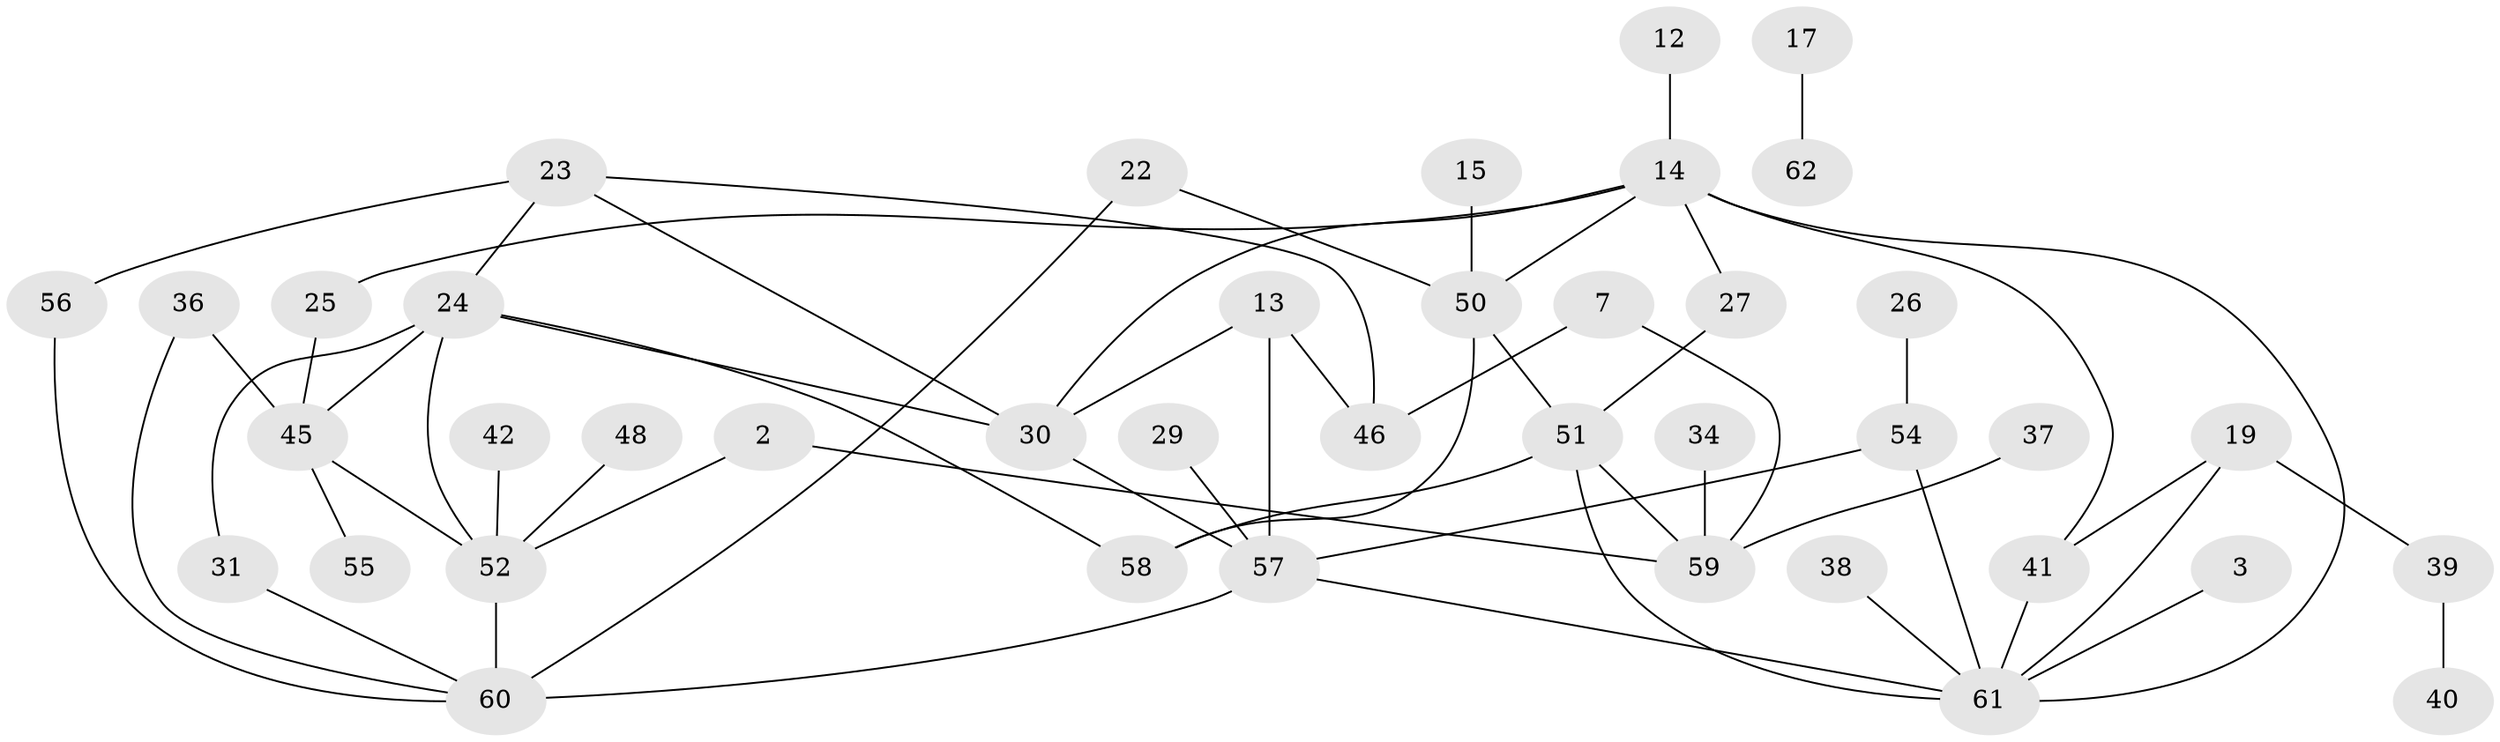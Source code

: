 // original degree distribution, {2: 0.2682926829268293, 0: 0.15447154471544716, 5: 0.032520325203252036, 3: 0.16260162601626016, 4: 0.12195121951219512, 1: 0.25203252032520324, 7: 0.008130081300813009}
// Generated by graph-tools (version 1.1) at 2025/25/03/09/25 03:25:23]
// undirected, 41 vertices, 59 edges
graph export_dot {
graph [start="1"]
  node [color=gray90,style=filled];
  2;
  3;
  7;
  12;
  13;
  14;
  15;
  17;
  19;
  22;
  23;
  24;
  25;
  26;
  27;
  29;
  30;
  31;
  34;
  36;
  37;
  38;
  39;
  40;
  41;
  42;
  45;
  46;
  48;
  50;
  51;
  52;
  54;
  55;
  56;
  57;
  58;
  59;
  60;
  61;
  62;
  2 -- 52 [weight=1.0];
  2 -- 59 [weight=1.0];
  3 -- 61 [weight=1.0];
  7 -- 46 [weight=1.0];
  7 -- 59 [weight=1.0];
  12 -- 14 [weight=1.0];
  13 -- 30 [weight=1.0];
  13 -- 46 [weight=1.0];
  13 -- 57 [weight=1.0];
  14 -- 25 [weight=1.0];
  14 -- 27 [weight=1.0];
  14 -- 30 [weight=1.0];
  14 -- 41 [weight=1.0];
  14 -- 50 [weight=1.0];
  14 -- 61 [weight=1.0];
  15 -- 50 [weight=1.0];
  17 -- 62 [weight=1.0];
  19 -- 39 [weight=1.0];
  19 -- 41 [weight=1.0];
  19 -- 61 [weight=1.0];
  22 -- 50 [weight=1.0];
  22 -- 60 [weight=1.0];
  23 -- 24 [weight=1.0];
  23 -- 30 [weight=1.0];
  23 -- 46 [weight=1.0];
  23 -- 56 [weight=1.0];
  24 -- 30 [weight=1.0];
  24 -- 31 [weight=1.0];
  24 -- 45 [weight=2.0];
  24 -- 52 [weight=1.0];
  24 -- 58 [weight=1.0];
  25 -- 45 [weight=1.0];
  26 -- 54 [weight=1.0];
  27 -- 51 [weight=1.0];
  29 -- 57 [weight=1.0];
  30 -- 57 [weight=1.0];
  31 -- 60 [weight=1.0];
  34 -- 59 [weight=1.0];
  36 -- 45 [weight=1.0];
  36 -- 60 [weight=1.0];
  37 -- 59 [weight=1.0];
  38 -- 61 [weight=1.0];
  39 -- 40 [weight=1.0];
  41 -- 61 [weight=1.0];
  42 -- 52 [weight=1.0];
  45 -- 52 [weight=1.0];
  45 -- 55 [weight=1.0];
  48 -- 52 [weight=1.0];
  50 -- 51 [weight=1.0];
  50 -- 58 [weight=1.0];
  51 -- 58 [weight=1.0];
  51 -- 59 [weight=1.0];
  51 -- 61 [weight=1.0];
  52 -- 60 [weight=2.0];
  54 -- 57 [weight=1.0];
  54 -- 61 [weight=1.0];
  56 -- 60 [weight=1.0];
  57 -- 60 [weight=1.0];
  57 -- 61 [weight=1.0];
}
